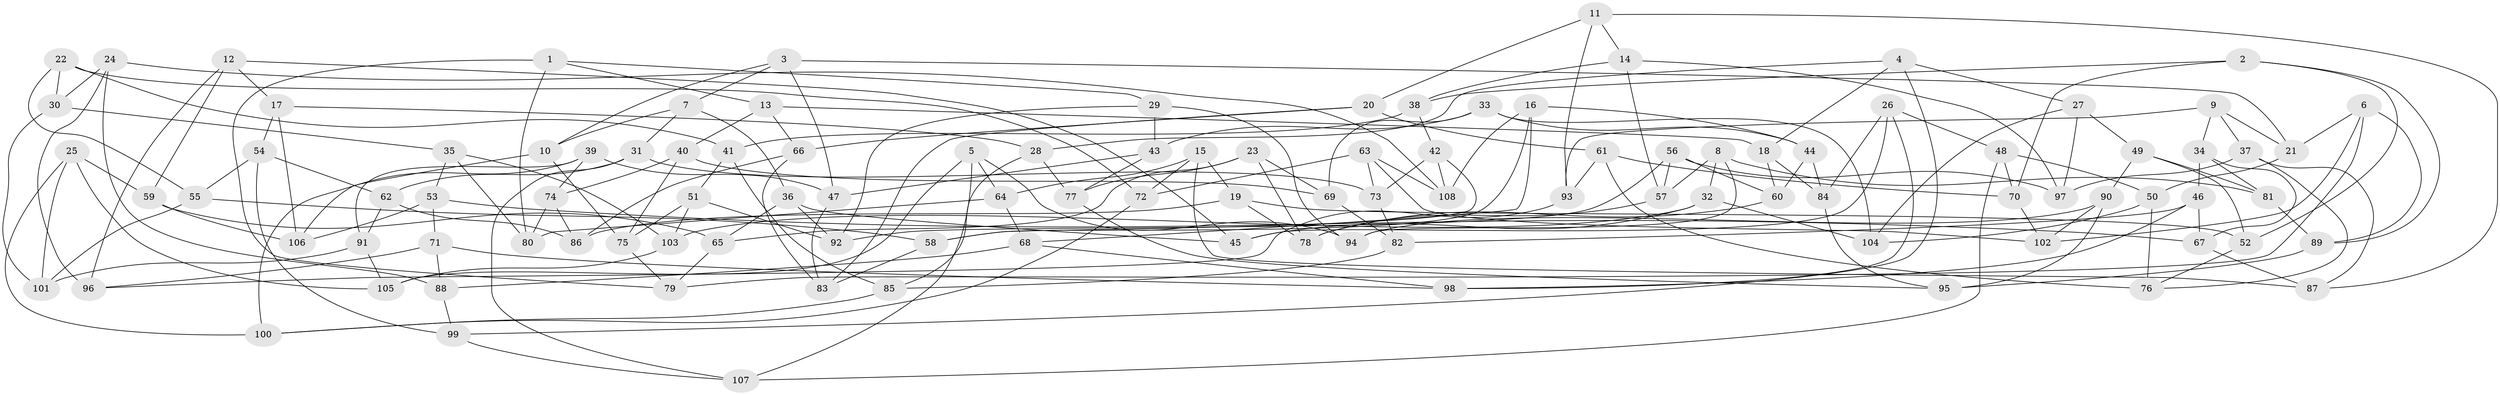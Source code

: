 // Generated by graph-tools (version 1.1) at 2025/11/02/27/25 16:11:49]
// undirected, 108 vertices, 216 edges
graph export_dot {
graph [start="1"]
  node [color=gray90,style=filled];
  1;
  2;
  3;
  4;
  5;
  6;
  7;
  8;
  9;
  10;
  11;
  12;
  13;
  14;
  15;
  16;
  17;
  18;
  19;
  20;
  21;
  22;
  23;
  24;
  25;
  26;
  27;
  28;
  29;
  30;
  31;
  32;
  33;
  34;
  35;
  36;
  37;
  38;
  39;
  40;
  41;
  42;
  43;
  44;
  45;
  46;
  47;
  48;
  49;
  50;
  51;
  52;
  53;
  54;
  55;
  56;
  57;
  58;
  59;
  60;
  61;
  62;
  63;
  64;
  65;
  66;
  67;
  68;
  69;
  70;
  71;
  72;
  73;
  74;
  75;
  76;
  77;
  78;
  79;
  80;
  81;
  82;
  83;
  84;
  85;
  86;
  87;
  88;
  89;
  90;
  91;
  92;
  93;
  94;
  95;
  96;
  97;
  98;
  99;
  100;
  101;
  102;
  103;
  104;
  105;
  106;
  107;
  108;
  1 -- 80;
  1 -- 29;
  1 -- 79;
  1 -- 13;
  2 -- 52;
  2 -- 38;
  2 -- 89;
  2 -- 70;
  3 -- 10;
  3 -- 21;
  3 -- 7;
  3 -- 47;
  4 -- 28;
  4 -- 18;
  4 -- 27;
  4 -- 99;
  5 -- 64;
  5 -- 105;
  5 -- 94;
  5 -- 107;
  6 -- 89;
  6 -- 102;
  6 -- 79;
  6 -- 21;
  7 -- 31;
  7 -- 10;
  7 -- 36;
  8 -- 32;
  8 -- 57;
  8 -- 94;
  8 -- 81;
  9 -- 93;
  9 -- 34;
  9 -- 37;
  9 -- 21;
  10 -- 106;
  10 -- 75;
  11 -- 87;
  11 -- 14;
  11 -- 20;
  11 -- 93;
  12 -- 17;
  12 -- 45;
  12 -- 59;
  12 -- 96;
  13 -- 18;
  13 -- 40;
  13 -- 66;
  14 -- 38;
  14 -- 57;
  14 -- 97;
  15 -- 87;
  15 -- 19;
  15 -- 64;
  15 -- 72;
  16 -- 58;
  16 -- 44;
  16 -- 68;
  16 -- 108;
  17 -- 28;
  17 -- 54;
  17 -- 106;
  18 -- 84;
  18 -- 60;
  19 -- 52;
  19 -- 78;
  19 -- 86;
  20 -- 83;
  20 -- 61;
  20 -- 66;
  21 -- 50;
  22 -- 55;
  22 -- 41;
  22 -- 30;
  22 -- 72;
  23 -- 69;
  23 -- 77;
  23 -- 78;
  23 -- 65;
  24 -- 108;
  24 -- 88;
  24 -- 96;
  24 -- 30;
  25 -- 59;
  25 -- 100;
  25 -- 101;
  25 -- 105;
  26 -- 84;
  26 -- 45;
  26 -- 48;
  26 -- 98;
  27 -- 104;
  27 -- 49;
  27 -- 97;
  28 -- 77;
  28 -- 85;
  29 -- 43;
  29 -- 94;
  29 -- 92;
  30 -- 101;
  30 -- 35;
  31 -- 73;
  31 -- 107;
  31 -- 62;
  32 -- 45;
  32 -- 103;
  32 -- 104;
  33 -- 44;
  33 -- 104;
  33 -- 43;
  33 -- 69;
  34 -- 46;
  34 -- 67;
  34 -- 81;
  35 -- 103;
  35 -- 80;
  35 -- 53;
  36 -- 65;
  36 -- 45;
  36 -- 92;
  37 -- 76;
  37 -- 87;
  37 -- 97;
  38 -- 42;
  38 -- 41;
  39 -- 100;
  39 -- 91;
  39 -- 47;
  39 -- 74;
  40 -- 75;
  40 -- 74;
  40 -- 69;
  41 -- 85;
  41 -- 51;
  42 -- 108;
  42 -- 58;
  42 -- 73;
  43 -- 47;
  43 -- 77;
  44 -- 84;
  44 -- 60;
  46 -- 82;
  46 -- 98;
  46 -- 67;
  47 -- 83;
  48 -- 70;
  48 -- 50;
  48 -- 107;
  49 -- 90;
  49 -- 81;
  49 -- 52;
  50 -- 104;
  50 -- 76;
  51 -- 75;
  51 -- 103;
  51 -- 92;
  52 -- 76;
  53 -- 67;
  53 -- 106;
  53 -- 71;
  54 -- 62;
  54 -- 55;
  54 -- 99;
  55 -- 101;
  55 -- 58;
  56 -- 97;
  56 -- 57;
  56 -- 92;
  56 -- 60;
  57 -- 78;
  58 -- 83;
  59 -- 106;
  59 -- 65;
  60 -- 78;
  61 -- 93;
  61 -- 76;
  61 -- 70;
  62 -- 86;
  62 -- 91;
  63 -- 108;
  63 -- 73;
  63 -- 102;
  63 -- 72;
  64 -- 68;
  64 -- 80;
  65 -- 79;
  66 -- 83;
  66 -- 86;
  67 -- 87;
  68 -- 88;
  68 -- 98;
  69 -- 82;
  70 -- 102;
  71 -- 98;
  71 -- 96;
  71 -- 88;
  72 -- 100;
  73 -- 82;
  74 -- 86;
  74 -- 80;
  75 -- 79;
  77 -- 95;
  81 -- 89;
  82 -- 85;
  84 -- 95;
  85 -- 100;
  88 -- 99;
  89 -- 95;
  90 -- 102;
  90 -- 95;
  90 -- 94;
  91 -- 105;
  91 -- 101;
  93 -- 96;
  99 -- 107;
  103 -- 105;
}
